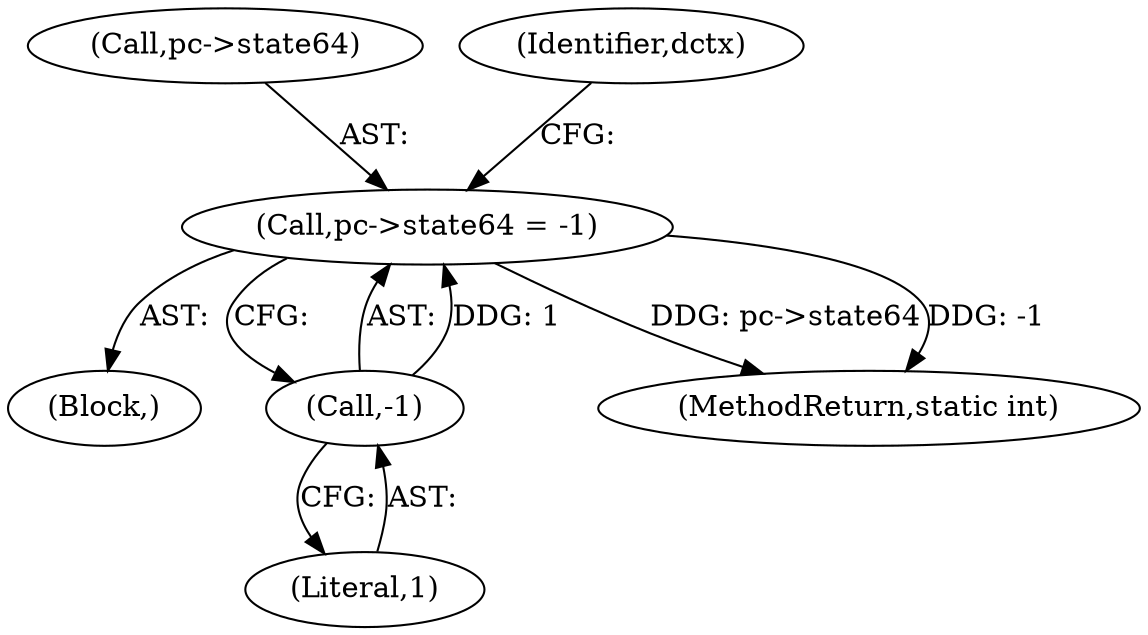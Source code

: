 digraph "0_FFmpeg_0a709e2a10b8288a0cc383547924ecfe285cef89@pointer" {
"1000308" [label="(Call,pc->state64 = -1)"];
"1000312" [label="(Call,-1)"];
"1000309" [label="(Call,pc->state64)"];
"1000316" [label="(Identifier,dctx)"];
"1000312" [label="(Call,-1)"];
"1000313" [label="(Literal,1)"];
"1000296" [label="(Block,)"];
"1000392" [label="(MethodReturn,static int)"];
"1000308" [label="(Call,pc->state64 = -1)"];
"1000308" -> "1000296"  [label="AST: "];
"1000308" -> "1000312"  [label="CFG: "];
"1000309" -> "1000308"  [label="AST: "];
"1000312" -> "1000308"  [label="AST: "];
"1000316" -> "1000308"  [label="CFG: "];
"1000308" -> "1000392"  [label="DDG: pc->state64"];
"1000308" -> "1000392"  [label="DDG: -1"];
"1000312" -> "1000308"  [label="DDG: 1"];
"1000312" -> "1000313"  [label="CFG: "];
"1000313" -> "1000312"  [label="AST: "];
}
